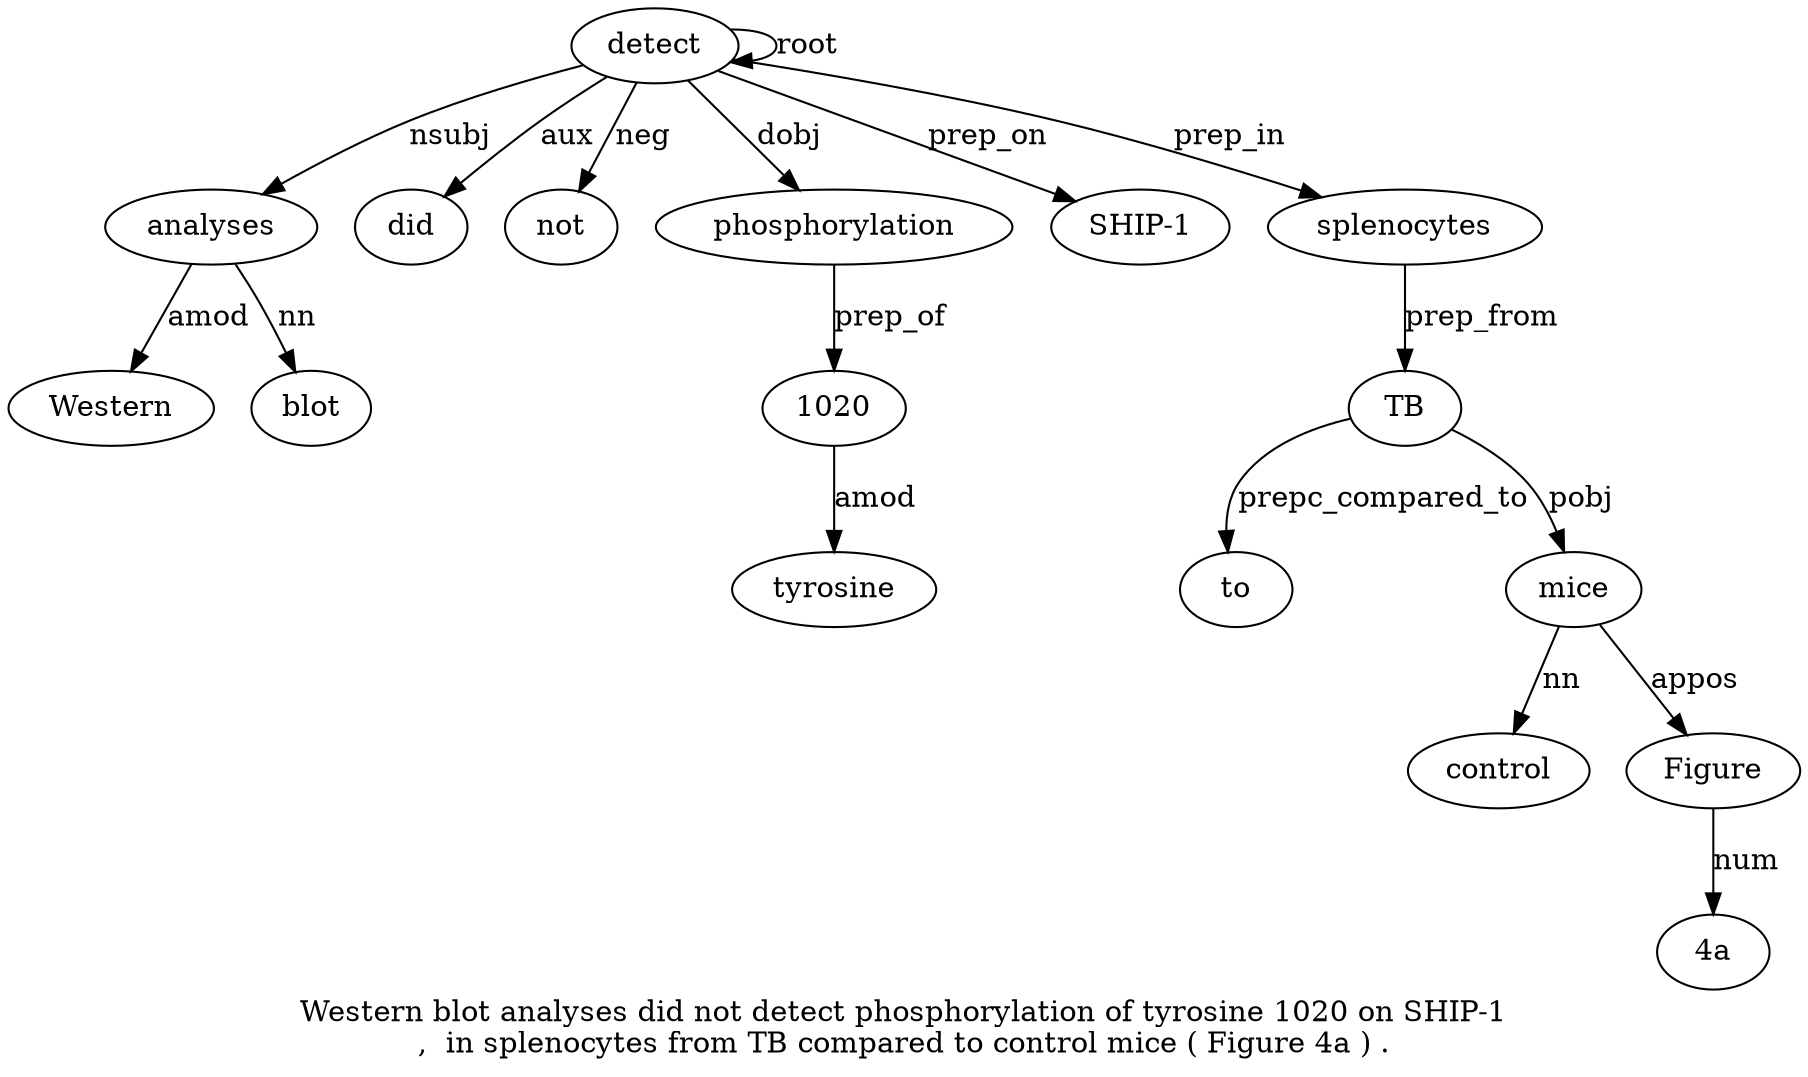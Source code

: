 digraph "Western blot analyses did not detect phosphorylation of tyrosine 1020 on SHIP-1 ,  in splenocytes from TB compared to control mice ( Figure 4a ) ." {
label="Western blot analyses did not detect phosphorylation of tyrosine 1020 on SHIP-1
,  in splenocytes from TB compared to control mice ( Figure 4a ) .";
analyses3 [style=filled, fillcolor=white, label=analyses];
Western1 [style=filled, fillcolor=white, label=Western];
analyses3 -> Western1  [label=amod];
blot2 [style=filled, fillcolor=white, label=blot];
analyses3 -> blot2  [label=nn];
detect6 [style=filled, fillcolor=white, label=detect];
detect6 -> analyses3  [label=nsubj];
did4 [style=filled, fillcolor=white, label=did];
detect6 -> did4  [label=aux];
not5 [style=filled, fillcolor=white, label=not];
detect6 -> not5  [label=neg];
detect6 -> detect6  [label=root];
phosphorylation7 [style=filled, fillcolor=white, label=phosphorylation];
detect6 -> phosphorylation7  [label=dobj];
1020 [style=filled, fillcolor=white, label=1020];
tyrosine9 [style=filled, fillcolor=white, label=tyrosine];
1020 -> tyrosine9  [label=amod];
phosphorylation7 -> 1020  [label=prep_of];
"SHIP-12" [style=filled, fillcolor=white, label="SHIP-1"];
detect6 -> "SHIP-12"  [label=prep_on];
splenocytes15 [style=filled, fillcolor=white, label=splenocytes];
detect6 -> splenocytes15  [label=prep_in];
TB17 [style=filled, fillcolor=white, label=TB];
splenocytes15 -> TB17  [label=prep_from];
to19 [style=filled, fillcolor=white, label=to];
TB17 -> to19  [label=prepc_compared_to];
mice21 [style=filled, fillcolor=white, label=mice];
control20 [style=filled, fillcolor=white, label=control];
mice21 -> control20  [label=nn];
TB17 -> mice21  [label=pobj];
Figure23 [style=filled, fillcolor=white, label=Figure];
mice21 -> Figure23  [label=appos];
"4a2" [style=filled, fillcolor=white, label="4a"];
Figure23 -> "4a2"  [label=num];
}
